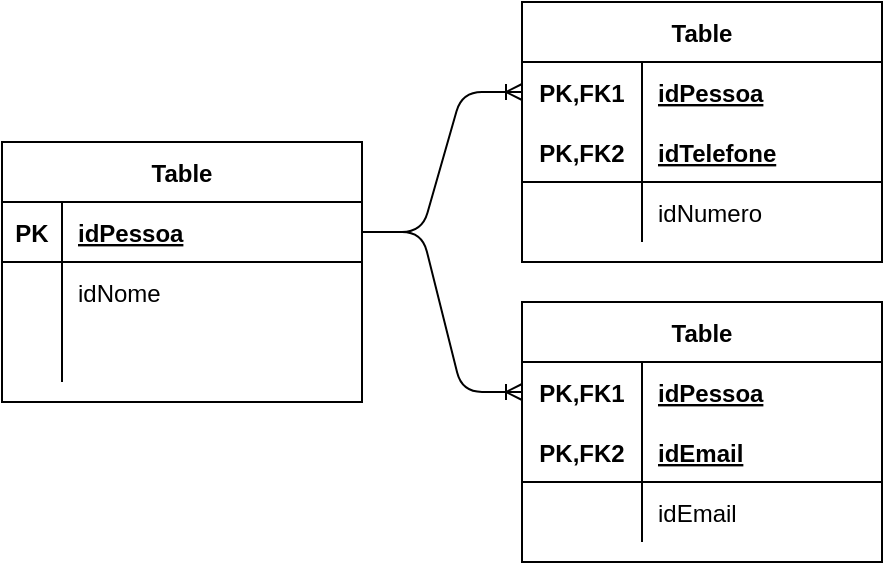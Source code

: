 <mxfile version="14.9.4" type="device"><diagram id="DF33Dg9jgD-ieHyuVVuI" name="Page-1"><mxGraphModel dx="1422" dy="737" grid="1" gridSize="10" guides="1" tooltips="1" connect="1" arrows="1" fold="1" page="1" pageScale="1" pageWidth="850" pageHeight="1100" math="0" shadow="0"><root><mxCell id="0"/><mxCell id="1" parent="0"/><mxCell id="uuRKUwBWfDy8ze-Bt5th-2" value="Table" style="shape=table;startSize=30;container=1;collapsible=1;childLayout=tableLayout;fixedRows=1;rowLines=0;fontStyle=1;align=center;resizeLast=1;" vertex="1" parent="1"><mxGeometry x="140" y="240" width="180" height="130" as="geometry"/></mxCell><mxCell id="uuRKUwBWfDy8ze-Bt5th-3" value="" style="shape=partialRectangle;collapsible=0;dropTarget=0;pointerEvents=0;fillColor=none;top=0;left=0;bottom=1;right=0;points=[[0,0.5],[1,0.5]];portConstraint=eastwest;" vertex="1" parent="uuRKUwBWfDy8ze-Bt5th-2"><mxGeometry y="30" width="180" height="30" as="geometry"/></mxCell><mxCell id="uuRKUwBWfDy8ze-Bt5th-4" value="PK" style="shape=partialRectangle;connectable=0;fillColor=none;top=0;left=0;bottom=0;right=0;fontStyle=1;overflow=hidden;" vertex="1" parent="uuRKUwBWfDy8ze-Bt5th-3"><mxGeometry width="30" height="30" as="geometry"/></mxCell><mxCell id="uuRKUwBWfDy8ze-Bt5th-5" value="idPessoa" style="shape=partialRectangle;connectable=0;fillColor=none;top=0;left=0;bottom=0;right=0;align=left;spacingLeft=6;fontStyle=5;overflow=hidden;" vertex="1" parent="uuRKUwBWfDy8ze-Bt5th-3"><mxGeometry x="30" width="150" height="30" as="geometry"/></mxCell><mxCell id="uuRKUwBWfDy8ze-Bt5th-6" value="" style="shape=partialRectangle;collapsible=0;dropTarget=0;pointerEvents=0;fillColor=none;top=0;left=0;bottom=0;right=0;points=[[0,0.5],[1,0.5]];portConstraint=eastwest;" vertex="1" parent="uuRKUwBWfDy8ze-Bt5th-2"><mxGeometry y="60" width="180" height="30" as="geometry"/></mxCell><mxCell id="uuRKUwBWfDy8ze-Bt5th-7" value="" style="shape=partialRectangle;connectable=0;fillColor=none;top=0;left=0;bottom=0;right=0;editable=1;overflow=hidden;" vertex="1" parent="uuRKUwBWfDy8ze-Bt5th-6"><mxGeometry width="30" height="30" as="geometry"/></mxCell><mxCell id="uuRKUwBWfDy8ze-Bt5th-8" value="idNome" style="shape=partialRectangle;connectable=0;fillColor=none;top=0;left=0;bottom=0;right=0;align=left;spacingLeft=6;overflow=hidden;" vertex="1" parent="uuRKUwBWfDy8ze-Bt5th-6"><mxGeometry x="30" width="150" height="30" as="geometry"/></mxCell><mxCell id="uuRKUwBWfDy8ze-Bt5th-9" value="" style="shape=partialRectangle;collapsible=0;dropTarget=0;pointerEvents=0;fillColor=none;top=0;left=0;bottom=0;right=0;points=[[0,0.5],[1,0.5]];portConstraint=eastwest;" vertex="1" parent="uuRKUwBWfDy8ze-Bt5th-2"><mxGeometry y="90" width="180" height="30" as="geometry"/></mxCell><mxCell id="uuRKUwBWfDy8ze-Bt5th-10" value="" style="shape=partialRectangle;connectable=0;fillColor=none;top=0;left=0;bottom=0;right=0;editable=1;overflow=hidden;" vertex="1" parent="uuRKUwBWfDy8ze-Bt5th-9"><mxGeometry width="30" height="30" as="geometry"/></mxCell><mxCell id="uuRKUwBWfDy8ze-Bt5th-11" value="" style="shape=partialRectangle;connectable=0;fillColor=none;top=0;left=0;bottom=0;right=0;align=left;spacingLeft=6;overflow=hidden;" vertex="1" parent="uuRKUwBWfDy8ze-Bt5th-9"><mxGeometry x="30" width="150" height="30" as="geometry"/></mxCell><mxCell id="uuRKUwBWfDy8ze-Bt5th-15" value="Table" style="shape=table;startSize=30;container=1;collapsible=1;childLayout=tableLayout;fixedRows=1;rowLines=0;fontStyle=1;align=center;resizeLast=1;" vertex="1" parent="1"><mxGeometry x="400" y="170" width="180" height="130" as="geometry"/></mxCell><mxCell id="uuRKUwBWfDy8ze-Bt5th-16" value="" style="shape=partialRectangle;collapsible=0;dropTarget=0;pointerEvents=0;fillColor=none;top=0;left=0;bottom=0;right=0;points=[[0,0.5],[1,0.5]];portConstraint=eastwest;" vertex="1" parent="uuRKUwBWfDy8ze-Bt5th-15"><mxGeometry y="30" width="180" height="30" as="geometry"/></mxCell><mxCell id="uuRKUwBWfDy8ze-Bt5th-17" value="PK,FK1" style="shape=partialRectangle;connectable=0;fillColor=none;top=0;left=0;bottom=0;right=0;fontStyle=1;overflow=hidden;" vertex="1" parent="uuRKUwBWfDy8ze-Bt5th-16"><mxGeometry width="60" height="30" as="geometry"/></mxCell><mxCell id="uuRKUwBWfDy8ze-Bt5th-18" value="idPessoa" style="shape=partialRectangle;connectable=0;fillColor=none;top=0;left=0;bottom=0;right=0;align=left;spacingLeft=6;fontStyle=5;overflow=hidden;" vertex="1" parent="uuRKUwBWfDy8ze-Bt5th-16"><mxGeometry x="60" width="120" height="30" as="geometry"/></mxCell><mxCell id="uuRKUwBWfDy8ze-Bt5th-19" value="" style="shape=partialRectangle;collapsible=0;dropTarget=0;pointerEvents=0;fillColor=none;top=0;left=0;bottom=1;right=0;points=[[0,0.5],[1,0.5]];portConstraint=eastwest;" vertex="1" parent="uuRKUwBWfDy8ze-Bt5th-15"><mxGeometry y="60" width="180" height="30" as="geometry"/></mxCell><mxCell id="uuRKUwBWfDy8ze-Bt5th-20" value="PK,FK2" style="shape=partialRectangle;connectable=0;fillColor=none;top=0;left=0;bottom=0;right=0;fontStyle=1;overflow=hidden;" vertex="1" parent="uuRKUwBWfDy8ze-Bt5th-19"><mxGeometry width="60" height="30" as="geometry"/></mxCell><mxCell id="uuRKUwBWfDy8ze-Bt5th-21" value="idTelefone" style="shape=partialRectangle;connectable=0;fillColor=none;top=0;left=0;bottom=0;right=0;align=left;spacingLeft=6;fontStyle=5;overflow=hidden;" vertex="1" parent="uuRKUwBWfDy8ze-Bt5th-19"><mxGeometry x="60" width="120" height="30" as="geometry"/></mxCell><mxCell id="uuRKUwBWfDy8ze-Bt5th-22" value="" style="shape=partialRectangle;collapsible=0;dropTarget=0;pointerEvents=0;fillColor=none;top=0;left=0;bottom=0;right=0;points=[[0,0.5],[1,0.5]];portConstraint=eastwest;" vertex="1" parent="uuRKUwBWfDy8ze-Bt5th-15"><mxGeometry y="90" width="180" height="30" as="geometry"/></mxCell><mxCell id="uuRKUwBWfDy8ze-Bt5th-23" value="" style="shape=partialRectangle;connectable=0;fillColor=none;top=0;left=0;bottom=0;right=0;editable=1;overflow=hidden;" vertex="1" parent="uuRKUwBWfDy8ze-Bt5th-22"><mxGeometry width="60" height="30" as="geometry"/></mxCell><mxCell id="uuRKUwBWfDy8ze-Bt5th-24" value="idNumero" style="shape=partialRectangle;connectable=0;fillColor=none;top=0;left=0;bottom=0;right=0;align=left;spacingLeft=6;overflow=hidden;" vertex="1" parent="uuRKUwBWfDy8ze-Bt5th-22"><mxGeometry x="60" width="120" height="30" as="geometry"/></mxCell><mxCell id="uuRKUwBWfDy8ze-Bt5th-41" value="Table" style="shape=table;startSize=30;container=1;collapsible=1;childLayout=tableLayout;fixedRows=1;rowLines=0;fontStyle=1;align=center;resizeLast=1;" vertex="1" parent="1"><mxGeometry x="400" y="320" width="180" height="130" as="geometry"/></mxCell><mxCell id="uuRKUwBWfDy8ze-Bt5th-42" value="" style="shape=partialRectangle;collapsible=0;dropTarget=0;pointerEvents=0;fillColor=none;top=0;left=0;bottom=0;right=0;points=[[0,0.5],[1,0.5]];portConstraint=eastwest;" vertex="1" parent="uuRKUwBWfDy8ze-Bt5th-41"><mxGeometry y="30" width="180" height="30" as="geometry"/></mxCell><mxCell id="uuRKUwBWfDy8ze-Bt5th-43" value="PK,FK1" style="shape=partialRectangle;connectable=0;fillColor=none;top=0;left=0;bottom=0;right=0;fontStyle=1;overflow=hidden;" vertex="1" parent="uuRKUwBWfDy8ze-Bt5th-42"><mxGeometry width="60" height="30" as="geometry"/></mxCell><mxCell id="uuRKUwBWfDy8ze-Bt5th-44" value="idPessoa" style="shape=partialRectangle;connectable=0;fillColor=none;top=0;left=0;bottom=0;right=0;align=left;spacingLeft=6;fontStyle=5;overflow=hidden;" vertex="1" parent="uuRKUwBWfDy8ze-Bt5th-42"><mxGeometry x="60" width="120" height="30" as="geometry"/></mxCell><mxCell id="uuRKUwBWfDy8ze-Bt5th-45" value="" style="shape=partialRectangle;collapsible=0;dropTarget=0;pointerEvents=0;fillColor=none;top=0;left=0;bottom=1;right=0;points=[[0,0.5],[1,0.5]];portConstraint=eastwest;" vertex="1" parent="uuRKUwBWfDy8ze-Bt5th-41"><mxGeometry y="60" width="180" height="30" as="geometry"/></mxCell><mxCell id="uuRKUwBWfDy8ze-Bt5th-46" value="PK,FK2" style="shape=partialRectangle;connectable=0;fillColor=none;top=0;left=0;bottom=0;right=0;fontStyle=1;overflow=hidden;" vertex="1" parent="uuRKUwBWfDy8ze-Bt5th-45"><mxGeometry width="60" height="30" as="geometry"/></mxCell><mxCell id="uuRKUwBWfDy8ze-Bt5th-47" value="idEmail" style="shape=partialRectangle;connectable=0;fillColor=none;top=0;left=0;bottom=0;right=0;align=left;spacingLeft=6;fontStyle=5;overflow=hidden;" vertex="1" parent="uuRKUwBWfDy8ze-Bt5th-45"><mxGeometry x="60" width="120" height="30" as="geometry"/></mxCell><mxCell id="uuRKUwBWfDy8ze-Bt5th-48" value="" style="shape=partialRectangle;collapsible=0;dropTarget=0;pointerEvents=0;fillColor=none;top=0;left=0;bottom=0;right=0;points=[[0,0.5],[1,0.5]];portConstraint=eastwest;" vertex="1" parent="uuRKUwBWfDy8ze-Bt5th-41"><mxGeometry y="90" width="180" height="30" as="geometry"/></mxCell><mxCell id="uuRKUwBWfDy8ze-Bt5th-49" value="" style="shape=partialRectangle;connectable=0;fillColor=none;top=0;left=0;bottom=0;right=0;editable=1;overflow=hidden;" vertex="1" parent="uuRKUwBWfDy8ze-Bt5th-48"><mxGeometry width="60" height="30" as="geometry"/></mxCell><mxCell id="uuRKUwBWfDy8ze-Bt5th-50" value="idEmail" style="shape=partialRectangle;connectable=0;fillColor=none;top=0;left=0;bottom=0;right=0;align=left;spacingLeft=6;overflow=hidden;" vertex="1" parent="uuRKUwBWfDy8ze-Bt5th-48"><mxGeometry x="60" width="120" height="30" as="geometry"/></mxCell><mxCell id="uuRKUwBWfDy8ze-Bt5th-51" value="" style="edgeStyle=entityRelationEdgeStyle;fontSize=12;html=1;endArrow=ERoneToMany;exitX=1;exitY=0.5;exitDx=0;exitDy=0;entryX=0;entryY=0.5;entryDx=0;entryDy=0;" edge="1" parent="1" source="uuRKUwBWfDy8ze-Bt5th-3" target="uuRKUwBWfDy8ze-Bt5th-42"><mxGeometry width="100" height="100" relative="1" as="geometry"><mxPoint x="370" y="330" as="sourcePoint"/><mxPoint x="470" y="230" as="targetPoint"/></mxGeometry></mxCell><mxCell id="uuRKUwBWfDy8ze-Bt5th-52" value="" style="edgeStyle=entityRelationEdgeStyle;fontSize=12;html=1;endArrow=ERoneToMany;exitX=1;exitY=0.5;exitDx=0;exitDy=0;entryX=0;entryY=0.5;entryDx=0;entryDy=0;" edge="1" parent="1" source="uuRKUwBWfDy8ze-Bt5th-3" target="uuRKUwBWfDy8ze-Bt5th-16"><mxGeometry width="100" height="100" relative="1" as="geometry"><mxPoint x="370" y="330" as="sourcePoint"/><mxPoint x="470" y="230" as="targetPoint"/></mxGeometry></mxCell></root></mxGraphModel></diagram></mxfile>